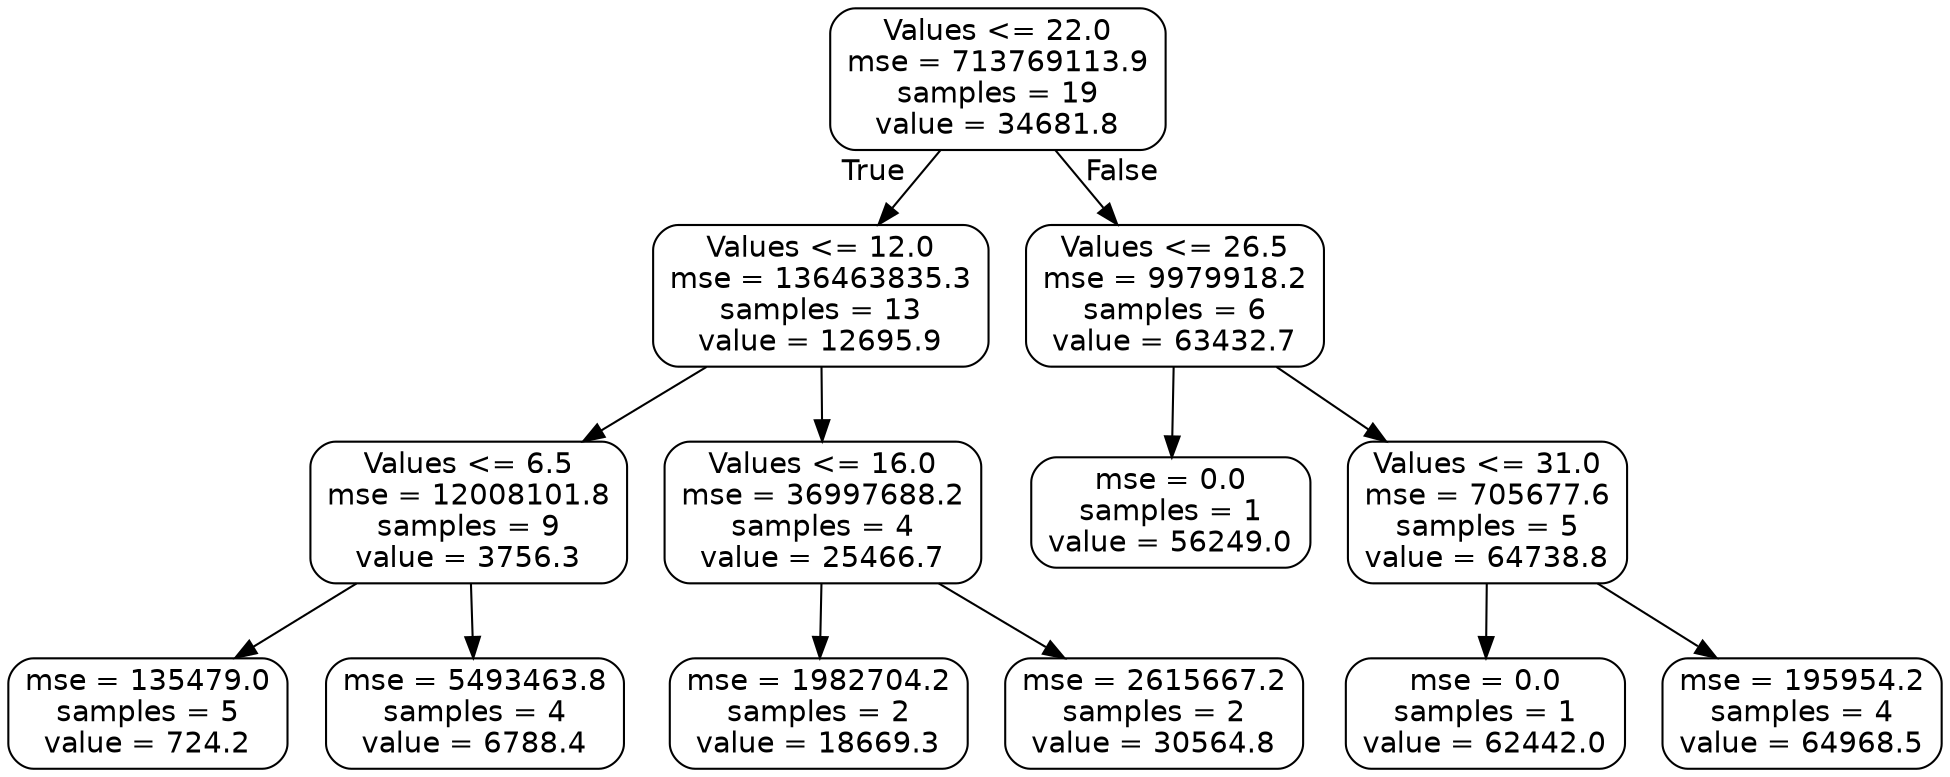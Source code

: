 digraph Tree {
node [shape=box, style="rounded", color="black", fontname=helvetica] ;
edge [fontname=helvetica] ;
0 [label="Values <= 22.0\nmse = 713769113.9\nsamples = 19\nvalue = 34681.8"] ;
1 [label="Values <= 12.0\nmse = 136463835.3\nsamples = 13\nvalue = 12695.9"] ;
0 -> 1 [labeldistance=2.5, labelangle=45, headlabel="True"] ;
2 [label="Values <= 6.5\nmse = 12008101.8\nsamples = 9\nvalue = 3756.3"] ;
1 -> 2 ;
3 [label="mse = 135479.0\nsamples = 5\nvalue = 724.2"] ;
2 -> 3 ;
4 [label="mse = 5493463.8\nsamples = 4\nvalue = 6788.4"] ;
2 -> 4 ;
5 [label="Values <= 16.0\nmse = 36997688.2\nsamples = 4\nvalue = 25466.7"] ;
1 -> 5 ;
6 [label="mse = 1982704.2\nsamples = 2\nvalue = 18669.3"] ;
5 -> 6 ;
7 [label="mse = 2615667.2\nsamples = 2\nvalue = 30564.8"] ;
5 -> 7 ;
8 [label="Values <= 26.5\nmse = 9979918.2\nsamples = 6\nvalue = 63432.7"] ;
0 -> 8 [labeldistance=2.5, labelangle=-45, headlabel="False"] ;
9 [label="mse = 0.0\nsamples = 1\nvalue = 56249.0"] ;
8 -> 9 ;
10 [label="Values <= 31.0\nmse = 705677.6\nsamples = 5\nvalue = 64738.8"] ;
8 -> 10 ;
11 [label="mse = 0.0\nsamples = 1\nvalue = 62442.0"] ;
10 -> 11 ;
12 [label="mse = 195954.2\nsamples = 4\nvalue = 64968.5"] ;
10 -> 12 ;
}